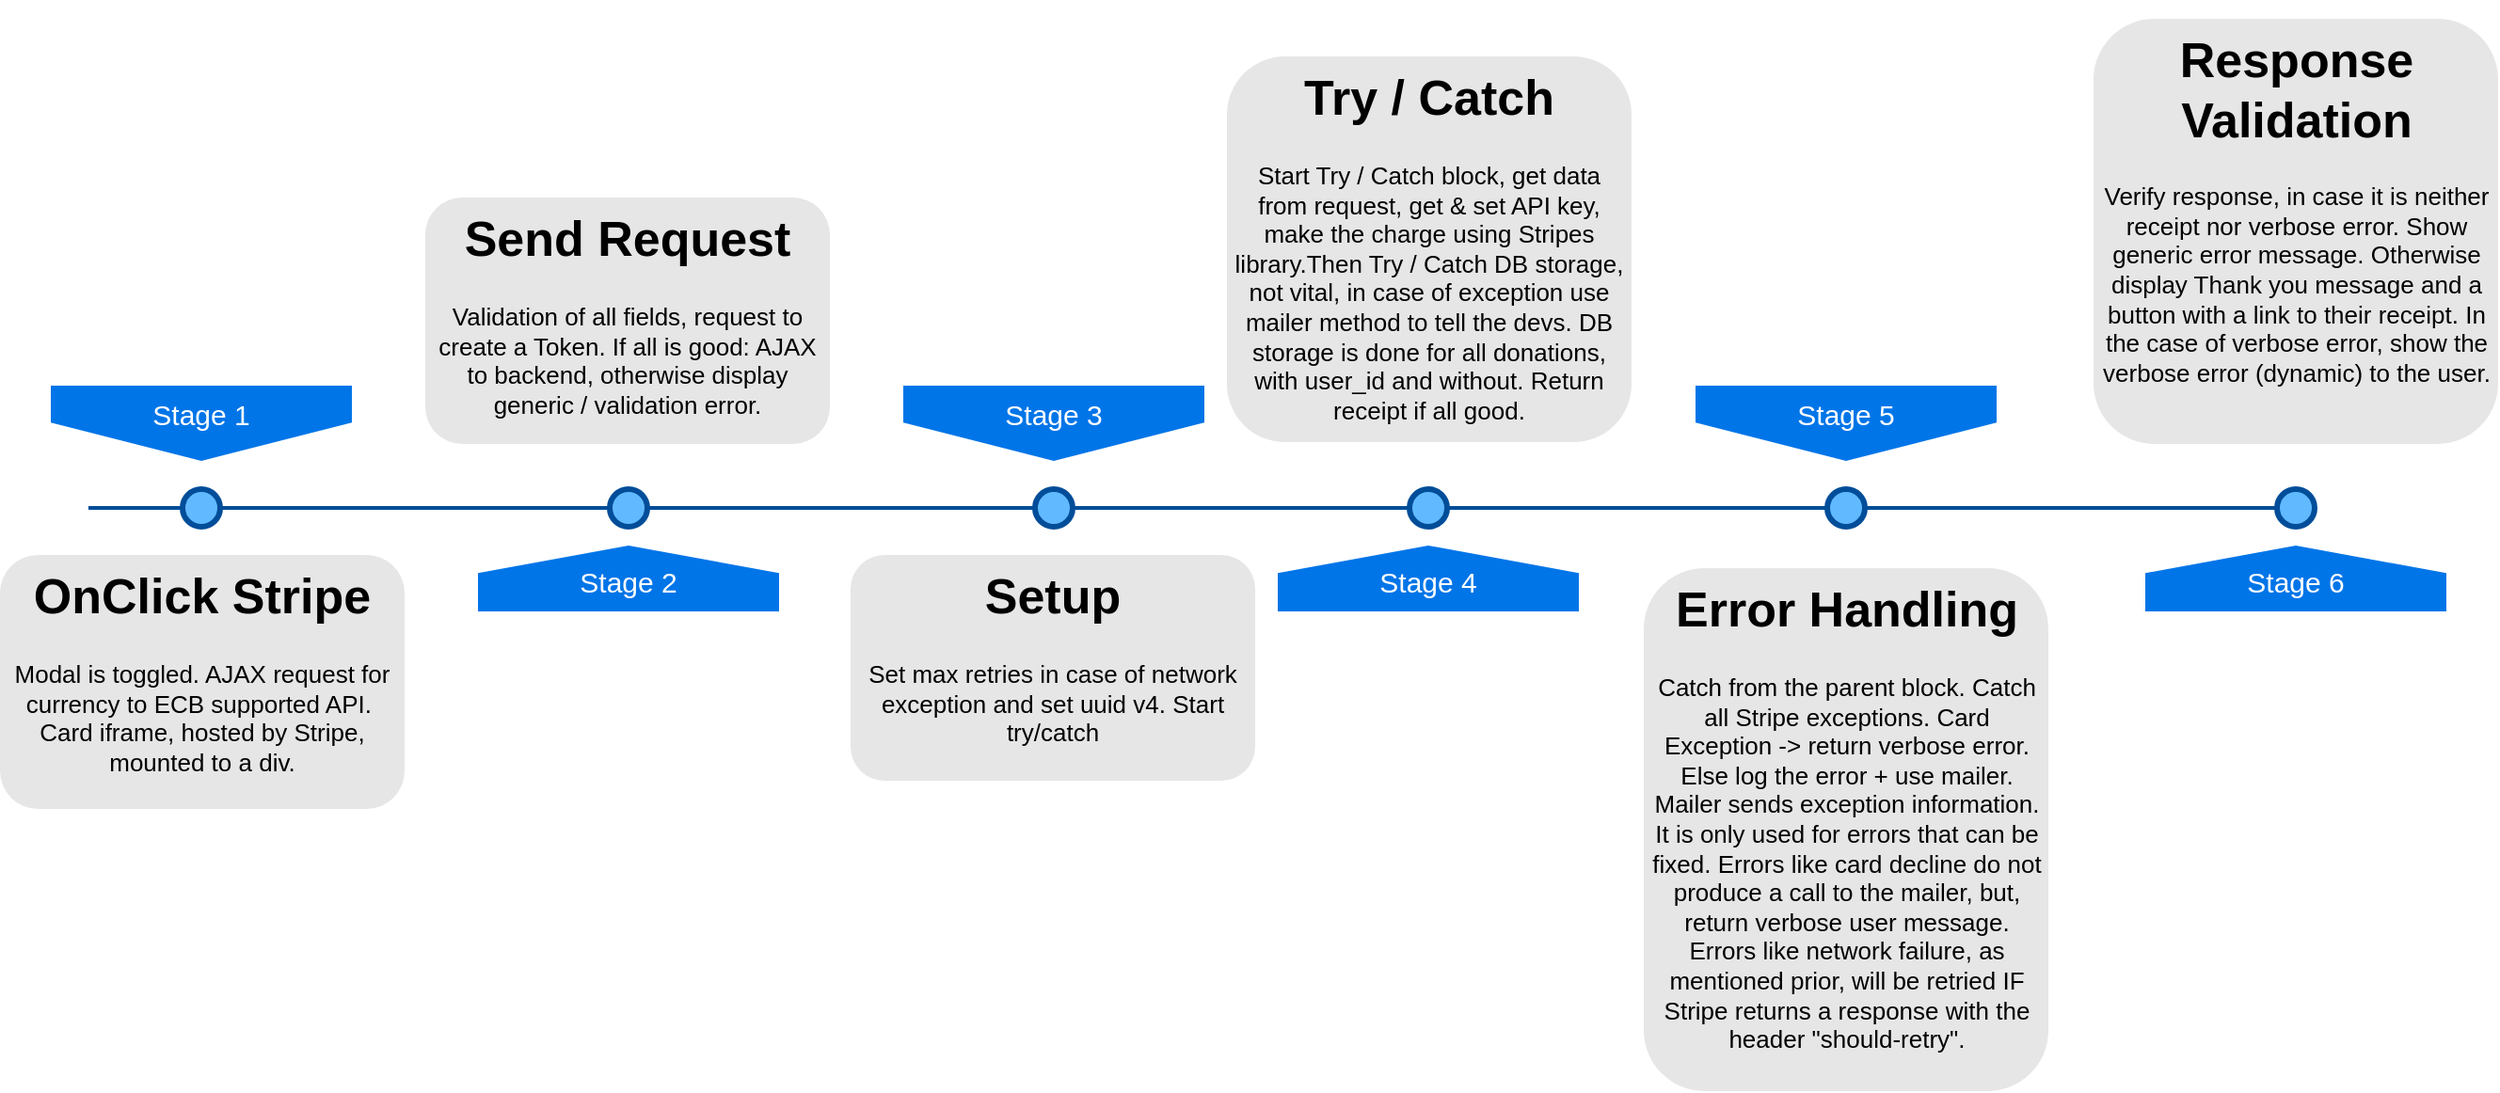 <mxfile version="13.0.3" type="device"><diagram id="F-To_8Vwvs8vUImExEUD" name="Page-1"><mxGraphModel dx="1185" dy="659" grid="1" gridSize="10" guides="1" tooltips="1" connect="1" arrows="1" fold="1" page="1" pageScale="1" pageWidth="827" pageHeight="1169" math="0" shadow="0"><root><mxCell id="0"/><mxCell id="1" parent="0"/><mxCell id="M59s-bWmkupccPu46uLo-1" value="" style="line;strokeWidth=2;html=1;fillColor=none;fontSize=28;fontColor=#004D99;strokeColor=#004D99;" vertex="1" parent="1"><mxGeometry x="247" y="435" width="1173" height="10" as="geometry"/></mxCell><mxCell id="M59s-bWmkupccPu46uLo-2" value="Stage 1" style="shape=offPageConnector;whiteSpace=wrap;html=1;fillColor=#0075E8;fontSize=15;fontColor=#FFFFFF;size=0.509;verticalAlign=top;strokeColor=none;" vertex="1" parent="1"><mxGeometry x="227" y="375" width="160" height="40" as="geometry"/></mxCell><mxCell id="M59s-bWmkupccPu46uLo-3" value="&lt;span&gt;Stage 3&lt;/span&gt;" style="shape=offPageConnector;whiteSpace=wrap;html=1;fillColor=#0075E8;fontSize=15;fontColor=#FFFFFF;size=0.509;verticalAlign=top;strokeColor=none;" vertex="1" parent="1"><mxGeometry x="680" y="375" width="160" height="40" as="geometry"/></mxCell><mxCell id="M59s-bWmkupccPu46uLo-4" value="&lt;span&gt;Stage 2&lt;/span&gt;" style="shape=offPageConnector;whiteSpace=wrap;html=1;fillColor=#0075E8;fontSize=15;fontColor=#FFFFFF;size=0.418;flipV=1;verticalAlign=bottom;strokeColor=none;spacingBottom=4;" vertex="1" parent="1"><mxGeometry x="454" y="460" width="160" height="35" as="geometry"/></mxCell><mxCell id="M59s-bWmkupccPu46uLo-5" value="&lt;span&gt;Stage 4&lt;/span&gt;" style="shape=offPageConnector;whiteSpace=wrap;html=1;fillColor=#0075E8;fontSize=15;fontColor=#FFFFFF;size=0.418;flipV=1;verticalAlign=bottom;strokeColor=none;spacingBottom=4;" vertex="1" parent="1"><mxGeometry x="879" y="460" width="160" height="35" as="geometry"/></mxCell><mxCell id="M59s-bWmkupccPu46uLo-6" value="" style="ellipse;whiteSpace=wrap;html=1;fillColor=#61BAFF;fontSize=28;fontColor=#004D99;strokeWidth=3;strokeColor=#004D99;" vertex="1" parent="1"><mxGeometry x="297" y="430" width="20" height="20" as="geometry"/></mxCell><mxCell id="M59s-bWmkupccPu46uLo-7" value="" style="ellipse;whiteSpace=wrap;html=1;fillColor=#61BAFF;fontSize=28;fontColor=#004D99;strokeWidth=3;strokeColor=#004D99;" vertex="1" parent="1"><mxGeometry x="524" y="430" width="20" height="20" as="geometry"/></mxCell><mxCell id="M59s-bWmkupccPu46uLo-8" value="" style="ellipse;whiteSpace=wrap;html=1;fillColor=#61BAFF;fontSize=28;fontColor=#004D99;strokeWidth=3;strokeColor=#004D99;" vertex="1" parent="1"><mxGeometry x="750" y="430" width="20" height="20" as="geometry"/></mxCell><mxCell id="M59s-bWmkupccPu46uLo-9" value="" style="ellipse;whiteSpace=wrap;html=1;fillColor=#61BAFF;fontSize=28;fontColor=#004D99;strokeWidth=3;strokeColor=#004D99;" vertex="1" parent="1"><mxGeometry x="949" y="430" width="20" height="20" as="geometry"/></mxCell><mxCell id="M59s-bWmkupccPu46uLo-10" value="&lt;h1&gt;OnClick Stripe&lt;br&gt;&lt;/h1&gt;&lt;div&gt;Modal is toggled. AJAX request for currency to ECB supported API.&amp;nbsp; Card iframe, hosted by Stripe, mounted to a div. &lt;br&gt;&lt;/div&gt;" style="text;html=1;spacing=5;spacingTop=-20;whiteSpace=wrap;overflow=hidden;strokeColor=none;strokeWidth=3;fillColor=#E6E6E6;fontSize=13;fontColor=#000000;align=center;rounded=1;" vertex="1" parent="1"><mxGeometry x="200" y="465" width="215" height="135" as="geometry"/></mxCell><mxCell id="M59s-bWmkupccPu46uLo-11" value="&lt;h1&gt;Send Request&lt;/h1&gt;&lt;p&gt;Validation of all fields, request to create a Token. If all is good: AJAX to backend, otherwise display generic / validation error.&lt;br&gt;&lt;/p&gt;&lt;p&gt;&lt;br&gt;&lt;/p&gt;" style="text;html=1;spacing=5;spacingTop=-20;whiteSpace=wrap;overflow=hidden;strokeColor=none;strokeWidth=3;fillColor=#E6E6E6;fontSize=13;fontColor=#000000;align=center;rounded=1;" vertex="1" parent="1"><mxGeometry x="426" y="275" width="215" height="131" as="geometry"/></mxCell><mxCell id="M59s-bWmkupccPu46uLo-12" value="&lt;h1&gt;Setup&lt;/h1&gt;&lt;p&gt;Set max retries in case of network exception and set uuid v4. Start try/catch&lt;br&gt;&lt;/p&gt;" style="text;html=1;spacing=5;spacingTop=-20;whiteSpace=wrap;overflow=hidden;strokeColor=none;strokeWidth=3;fillColor=#E6E6E6;fontSize=13;fontColor=#000000;align=center;rounded=1;" vertex="1" parent="1"><mxGeometry x="652" y="465" width="215" height="120" as="geometry"/></mxCell><mxCell id="M59s-bWmkupccPu46uLo-13" value="&lt;h1&gt;Try / Catch&lt;br&gt;&lt;/h1&gt;&lt;p&gt;Start Try / Catch block, get data from request, get &amp;amp; set API key, make the charge using Stripes library.Then Try / Catch DB storage, not vital, in case of exception use mailer method to tell the devs. DB storage is done for all donations, with user_id and without. Return receipt if all good. &lt;br&gt;&lt;/p&gt;" style="text;html=1;spacing=5;spacingTop=-20;whiteSpace=wrap;overflow=hidden;strokeColor=none;strokeWidth=3;fillColor=#E6E6E6;fontSize=13;fontColor=#000000;align=center;rounded=1;" vertex="1" parent="1"><mxGeometry x="852" y="200" width="215" height="205" as="geometry"/></mxCell><mxCell id="M59s-bWmkupccPu46uLo-14" value="&lt;span&gt;Stage 5&lt;/span&gt;" style="shape=offPageConnector;whiteSpace=wrap;html=1;fillColor=#0075E8;fontSize=15;fontColor=#FFFFFF;size=0.509;verticalAlign=top;strokeColor=none;" vertex="1" parent="1"><mxGeometry x="1101" y="375" width="160" height="40" as="geometry"/></mxCell><mxCell id="M59s-bWmkupccPu46uLo-15" value="" style="ellipse;whiteSpace=wrap;html=1;fillColor=#61BAFF;fontSize=28;fontColor=#004D99;strokeWidth=3;strokeColor=#004D99;" vertex="1" parent="1"><mxGeometry x="1171" y="430" width="20" height="20" as="geometry"/></mxCell><mxCell id="M59s-bWmkupccPu46uLo-16" value="&lt;h1&gt;Error Handling&lt;br&gt;&lt;/h1&gt;&lt;p&gt;Catch from the parent block. Catch all Stripe exceptions. Card Exception -&amp;gt; return verbose error. Else log the error + use mailer. Mailer sends exception information. It is only used for errors that can be fixed. Errors like card decline do not produce a call to the mailer, but, return verbose user message. Errors like network failure, as mentioned prior, will be retried IF Stripe returns a response with the header &quot;should-retry&quot;.&lt;br&gt;&lt;/p&gt;" style="text;html=1;spacing=5;spacingTop=-20;whiteSpace=wrap;overflow=hidden;strokeColor=none;strokeWidth=3;fillColor=#E6E6E6;fontSize=13;fontColor=#000000;align=center;rounded=1;" vertex="1" parent="1"><mxGeometry x="1073.5" y="472" width="215" height="278" as="geometry"/></mxCell><mxCell id="M59s-bWmkupccPu46uLo-18" value="&lt;span&gt;Stage 6&lt;br&gt;&lt;/span&gt;" style="shape=offPageConnector;whiteSpace=wrap;html=1;fillColor=#0075E8;fontSize=15;fontColor=#FFFFFF;size=0.418;flipV=1;verticalAlign=bottom;strokeColor=none;spacingBottom=4;" vertex="1" parent="1"><mxGeometry x="1340" y="460" width="160" height="35" as="geometry"/></mxCell><mxCell id="M59s-bWmkupccPu46uLo-19" value="" style="ellipse;whiteSpace=wrap;html=1;fillColor=#61BAFF;fontSize=28;fontColor=#004D99;strokeWidth=3;strokeColor=#004D99;" vertex="1" parent="1"><mxGeometry x="1410" y="430" width="20" height="20" as="geometry"/></mxCell><mxCell id="M59s-bWmkupccPu46uLo-20" value="&lt;h1&gt;Response Validation&lt;br&gt;&lt;/h1&gt;&lt;p&gt;Verify response, in case it is neither receipt nor verbose error. Show generic error message. Otherwise display Thank you message and a button with a link to their receipt. In the case of verbose error, show the verbose error (dynamic) to the user.&lt;br&gt;&lt;/p&gt;" style="text;html=1;spacing=5;spacingTop=-20;whiteSpace=wrap;overflow=hidden;strokeColor=none;strokeWidth=3;fillColor=#E6E6E6;fontSize=13;fontColor=#000000;align=center;rounded=1;" vertex="1" parent="1"><mxGeometry x="1312.5" y="180" width="215" height="226" as="geometry"/></mxCell></root></mxGraphModel></diagram></mxfile>
